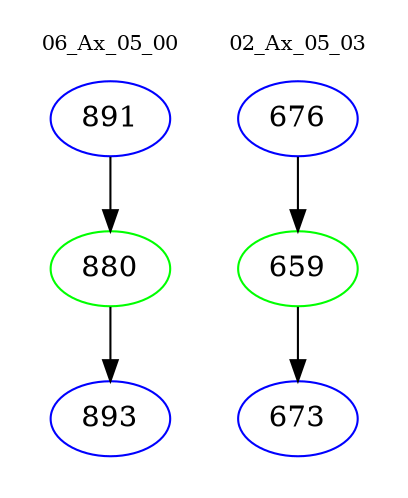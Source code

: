 digraph{
subgraph cluster_0 {
color = white
label = "06_Ax_05_00";
fontsize=10;
T0_891 [label="891", color="blue"]
T0_891 -> T0_880 [color="black"]
T0_880 [label="880", color="green"]
T0_880 -> T0_893 [color="black"]
T0_893 [label="893", color="blue"]
}
subgraph cluster_1 {
color = white
label = "02_Ax_05_03";
fontsize=10;
T1_676 [label="676", color="blue"]
T1_676 -> T1_659 [color="black"]
T1_659 [label="659", color="green"]
T1_659 -> T1_673 [color="black"]
T1_673 [label="673", color="blue"]
}
}
